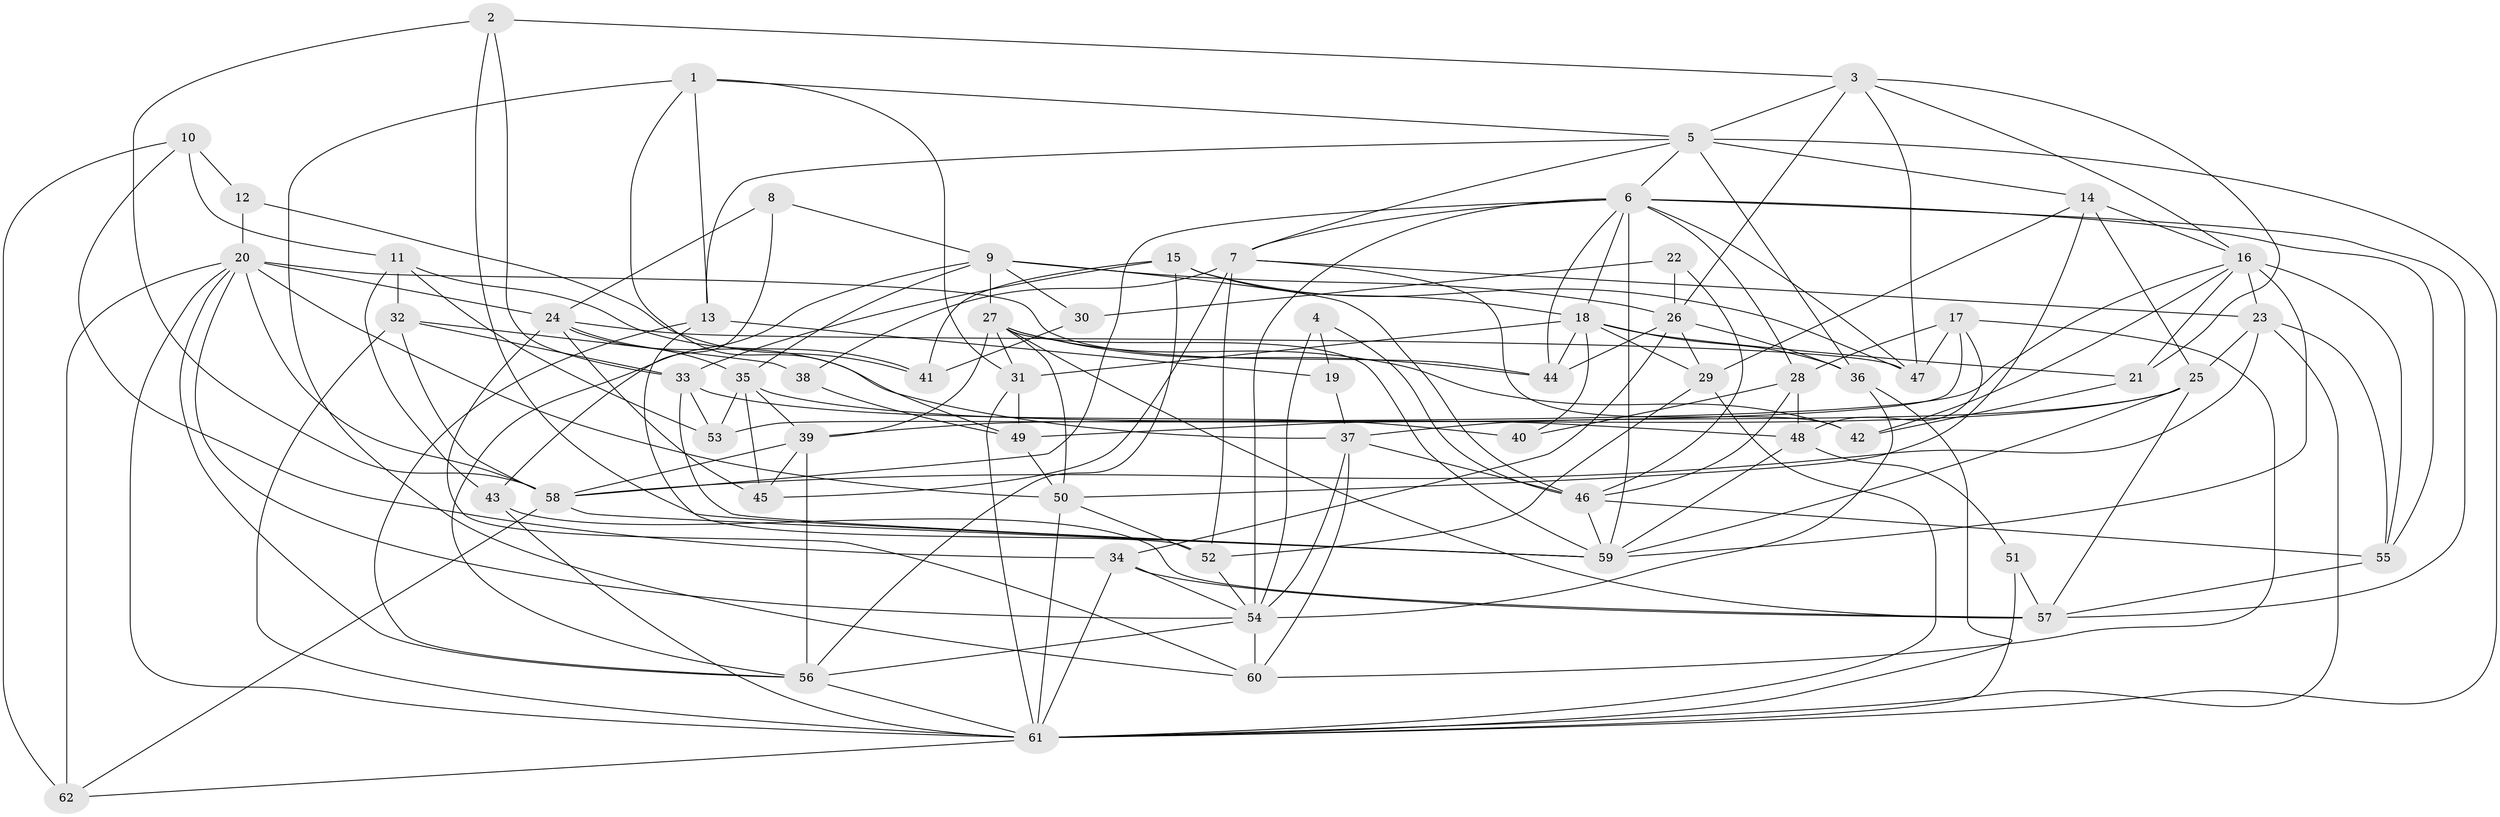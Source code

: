 // original degree distribution, {5: 0.1774193548387097, 4: 0.24193548387096775, 6: 0.0967741935483871, 2: 0.14516129032258066, 7: 0.03225806451612903, 3: 0.28225806451612906, 8: 0.016129032258064516, 9: 0.008064516129032258}
// Generated by graph-tools (version 1.1) at 2025/37/03/04/25 23:37:00]
// undirected, 62 vertices, 173 edges
graph export_dot {
  node [color=gray90,style=filled];
  1;
  2;
  3;
  4;
  5;
  6;
  7;
  8;
  9;
  10;
  11;
  12;
  13;
  14;
  15;
  16;
  17;
  18;
  19;
  20;
  21;
  22;
  23;
  24;
  25;
  26;
  27;
  28;
  29;
  30;
  31;
  32;
  33;
  34;
  35;
  36;
  37;
  38;
  39;
  40;
  41;
  42;
  43;
  44;
  45;
  46;
  47;
  48;
  49;
  50;
  51;
  52;
  53;
  54;
  55;
  56;
  57;
  58;
  59;
  60;
  61;
  62;
  1 -- 5 [weight=1.0];
  1 -- 13 [weight=1.0];
  1 -- 31 [weight=1.0];
  1 -- 49 [weight=1.0];
  1 -- 60 [weight=1.0];
  2 -- 3 [weight=1.0];
  2 -- 33 [weight=1.0];
  2 -- 58 [weight=1.0];
  2 -- 59 [weight=1.0];
  3 -- 5 [weight=1.0];
  3 -- 16 [weight=1.0];
  3 -- 21 [weight=1.0];
  3 -- 26 [weight=1.0];
  3 -- 47 [weight=1.0];
  4 -- 19 [weight=1.0];
  4 -- 46 [weight=1.0];
  4 -- 54 [weight=2.0];
  5 -- 6 [weight=1.0];
  5 -- 7 [weight=1.0];
  5 -- 13 [weight=1.0];
  5 -- 14 [weight=1.0];
  5 -- 36 [weight=1.0];
  5 -- 61 [weight=1.0];
  6 -- 7 [weight=1.0];
  6 -- 18 [weight=1.0];
  6 -- 28 [weight=1.0];
  6 -- 44 [weight=1.0];
  6 -- 47 [weight=1.0];
  6 -- 54 [weight=1.0];
  6 -- 55 [weight=1.0];
  6 -- 57 [weight=1.0];
  6 -- 58 [weight=1.0];
  6 -- 59 [weight=2.0];
  7 -- 23 [weight=1.0];
  7 -- 38 [weight=1.0];
  7 -- 42 [weight=1.0];
  7 -- 45 [weight=2.0];
  7 -- 52 [weight=1.0];
  8 -- 9 [weight=1.0];
  8 -- 24 [weight=1.0];
  8 -- 43 [weight=1.0];
  9 -- 26 [weight=1.0];
  9 -- 27 [weight=1.0];
  9 -- 30 [weight=1.0];
  9 -- 35 [weight=1.0];
  9 -- 46 [weight=1.0];
  9 -- 56 [weight=1.0];
  10 -- 11 [weight=1.0];
  10 -- 12 [weight=1.0];
  10 -- 34 [weight=1.0];
  10 -- 62 [weight=1.0];
  11 -- 32 [weight=1.0];
  11 -- 41 [weight=1.0];
  11 -- 43 [weight=1.0];
  11 -- 53 [weight=1.0];
  12 -- 20 [weight=1.0];
  12 -- 41 [weight=1.0];
  13 -- 19 [weight=1.0];
  13 -- 52 [weight=1.0];
  13 -- 56 [weight=1.0];
  14 -- 16 [weight=1.0];
  14 -- 25 [weight=1.0];
  14 -- 29 [weight=1.0];
  14 -- 50 [weight=1.0];
  15 -- 18 [weight=1.0];
  15 -- 33 [weight=1.0];
  15 -- 41 [weight=1.0];
  15 -- 47 [weight=1.0];
  15 -- 56 [weight=1.0];
  16 -- 21 [weight=1.0];
  16 -- 23 [weight=1.0];
  16 -- 39 [weight=1.0];
  16 -- 42 [weight=1.0];
  16 -- 55 [weight=1.0];
  16 -- 59 [weight=1.0];
  17 -- 28 [weight=1.0];
  17 -- 47 [weight=1.0];
  17 -- 48 [weight=1.0];
  17 -- 53 [weight=1.0];
  17 -- 60 [weight=1.0];
  18 -- 21 [weight=1.0];
  18 -- 29 [weight=1.0];
  18 -- 31 [weight=1.0];
  18 -- 36 [weight=2.0];
  18 -- 40 [weight=1.0];
  18 -- 44 [weight=1.0];
  19 -- 37 [weight=1.0];
  20 -- 24 [weight=1.0];
  20 -- 44 [weight=2.0];
  20 -- 50 [weight=1.0];
  20 -- 54 [weight=1.0];
  20 -- 56 [weight=1.0];
  20 -- 58 [weight=1.0];
  20 -- 61 [weight=1.0];
  20 -- 62 [weight=2.0];
  21 -- 42 [weight=1.0];
  22 -- 26 [weight=1.0];
  22 -- 30 [weight=1.0];
  22 -- 46 [weight=1.0];
  23 -- 25 [weight=1.0];
  23 -- 55 [weight=1.0];
  23 -- 58 [weight=2.0];
  23 -- 61 [weight=1.0];
  24 -- 35 [weight=1.0];
  24 -- 37 [weight=1.0];
  24 -- 45 [weight=1.0];
  24 -- 47 [weight=1.0];
  24 -- 60 [weight=1.0];
  25 -- 37 [weight=1.0];
  25 -- 49 [weight=1.0];
  25 -- 57 [weight=1.0];
  25 -- 59 [weight=1.0];
  26 -- 29 [weight=1.0];
  26 -- 34 [weight=1.0];
  26 -- 36 [weight=1.0];
  26 -- 44 [weight=1.0];
  27 -- 31 [weight=1.0];
  27 -- 39 [weight=1.0];
  27 -- 42 [weight=1.0];
  27 -- 44 [weight=1.0];
  27 -- 50 [weight=1.0];
  27 -- 57 [weight=1.0];
  27 -- 59 [weight=1.0];
  28 -- 40 [weight=1.0];
  28 -- 46 [weight=1.0];
  28 -- 48 [weight=1.0];
  29 -- 52 [weight=1.0];
  29 -- 61 [weight=1.0];
  30 -- 41 [weight=1.0];
  31 -- 49 [weight=1.0];
  31 -- 61 [weight=1.0];
  32 -- 33 [weight=1.0];
  32 -- 38 [weight=1.0];
  32 -- 58 [weight=1.0];
  32 -- 61 [weight=1.0];
  33 -- 40 [weight=1.0];
  33 -- 53 [weight=1.0];
  33 -- 59 [weight=1.0];
  34 -- 54 [weight=1.0];
  34 -- 57 [weight=1.0];
  34 -- 61 [weight=1.0];
  35 -- 39 [weight=1.0];
  35 -- 45 [weight=1.0];
  35 -- 48 [weight=1.0];
  35 -- 53 [weight=1.0];
  36 -- 54 [weight=1.0];
  36 -- 61 [weight=1.0];
  37 -- 46 [weight=1.0];
  37 -- 54 [weight=1.0];
  37 -- 60 [weight=1.0];
  38 -- 49 [weight=2.0];
  39 -- 45 [weight=1.0];
  39 -- 56 [weight=1.0];
  39 -- 58 [weight=2.0];
  43 -- 57 [weight=1.0];
  43 -- 61 [weight=1.0];
  46 -- 55 [weight=2.0];
  46 -- 59 [weight=1.0];
  48 -- 51 [weight=2.0];
  48 -- 59 [weight=1.0];
  49 -- 50 [weight=1.0];
  50 -- 52 [weight=1.0];
  50 -- 61 [weight=1.0];
  51 -- 57 [weight=2.0];
  51 -- 61 [weight=1.0];
  52 -- 54 [weight=1.0];
  54 -- 56 [weight=1.0];
  54 -- 60 [weight=1.0];
  55 -- 57 [weight=1.0];
  56 -- 61 [weight=1.0];
  58 -- 59 [weight=1.0];
  58 -- 62 [weight=1.0];
  61 -- 62 [weight=1.0];
}
